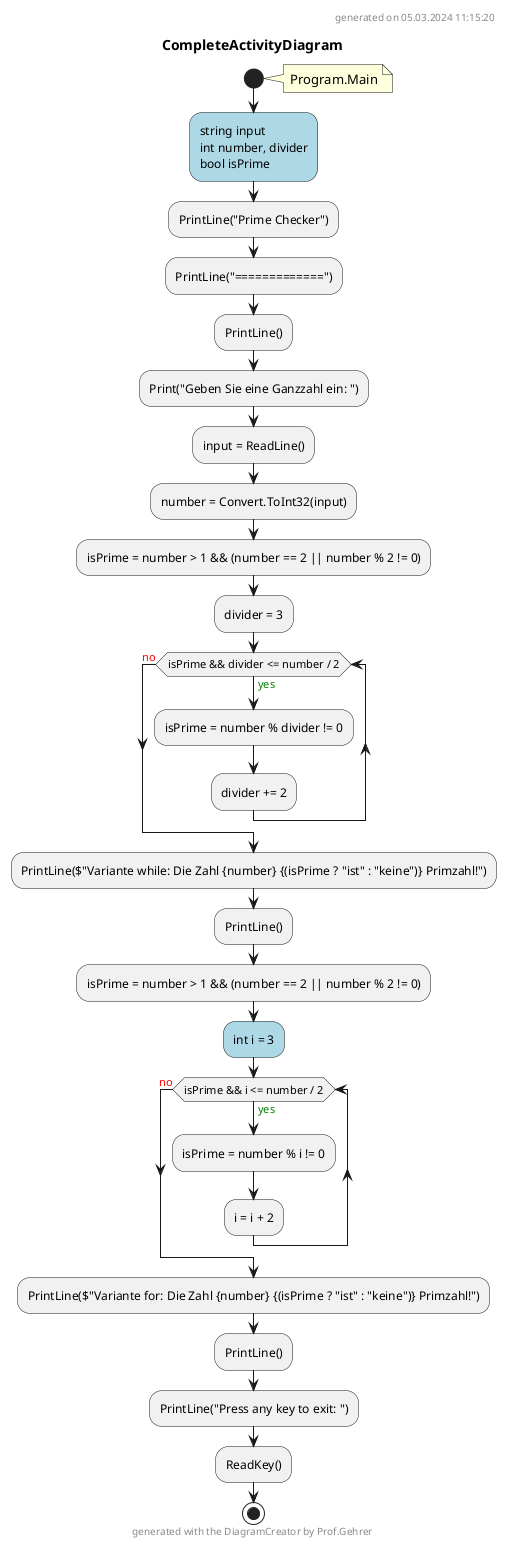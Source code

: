 @startuml CompleteActivityDiagram
header
generated on 05.03.2024 11:15:20
end header
title CompleteActivityDiagram
start
note right:  Program.Main
#LightBlue:string input
int number, divider
bool isPrime;
:PrintLine("Prime Checker");
:PrintLine("=============");
:PrintLine();
:Print("Geben Sie eine Ganzzahl ein: ");
:input = ReadLine();
:number = Convert.ToInt32(input);
:isPrime = number > 1 && (number == 2 || number % 2 != 0);
:divider = 3;
while (isPrime && divider <= number / 2) is (<color:green>yes)
    :isPrime = number % divider != 0;
    :divider += 2;
endwhile (<color:red>no)
:PrintLine($"Variante while: Die Zahl {number} {(isPrime ? "ist" : "keine")} Primzahl!");
:PrintLine();
:isPrime = number > 1 && (number == 2 || number % 2 != 0);
#LightBlue:int i = 3;
while (isPrime && i <= number / 2) is (<color:green>yes)
    :isPrime = number % i != 0;
:i = i + 2;
endwhile (<color:red>no)
:PrintLine($"Variante for: Die Zahl {number} {(isPrime ? "ist" : "keine")} Primzahl!");
:PrintLine();
:PrintLine("Press any key to exit: ");
:ReadKey();
footer
generated with the DiagramCreator by Prof.Gehrer
end footer
stop
footer
generated with the DiagramCreator by Prof.Gehrer
end footer
@enduml
